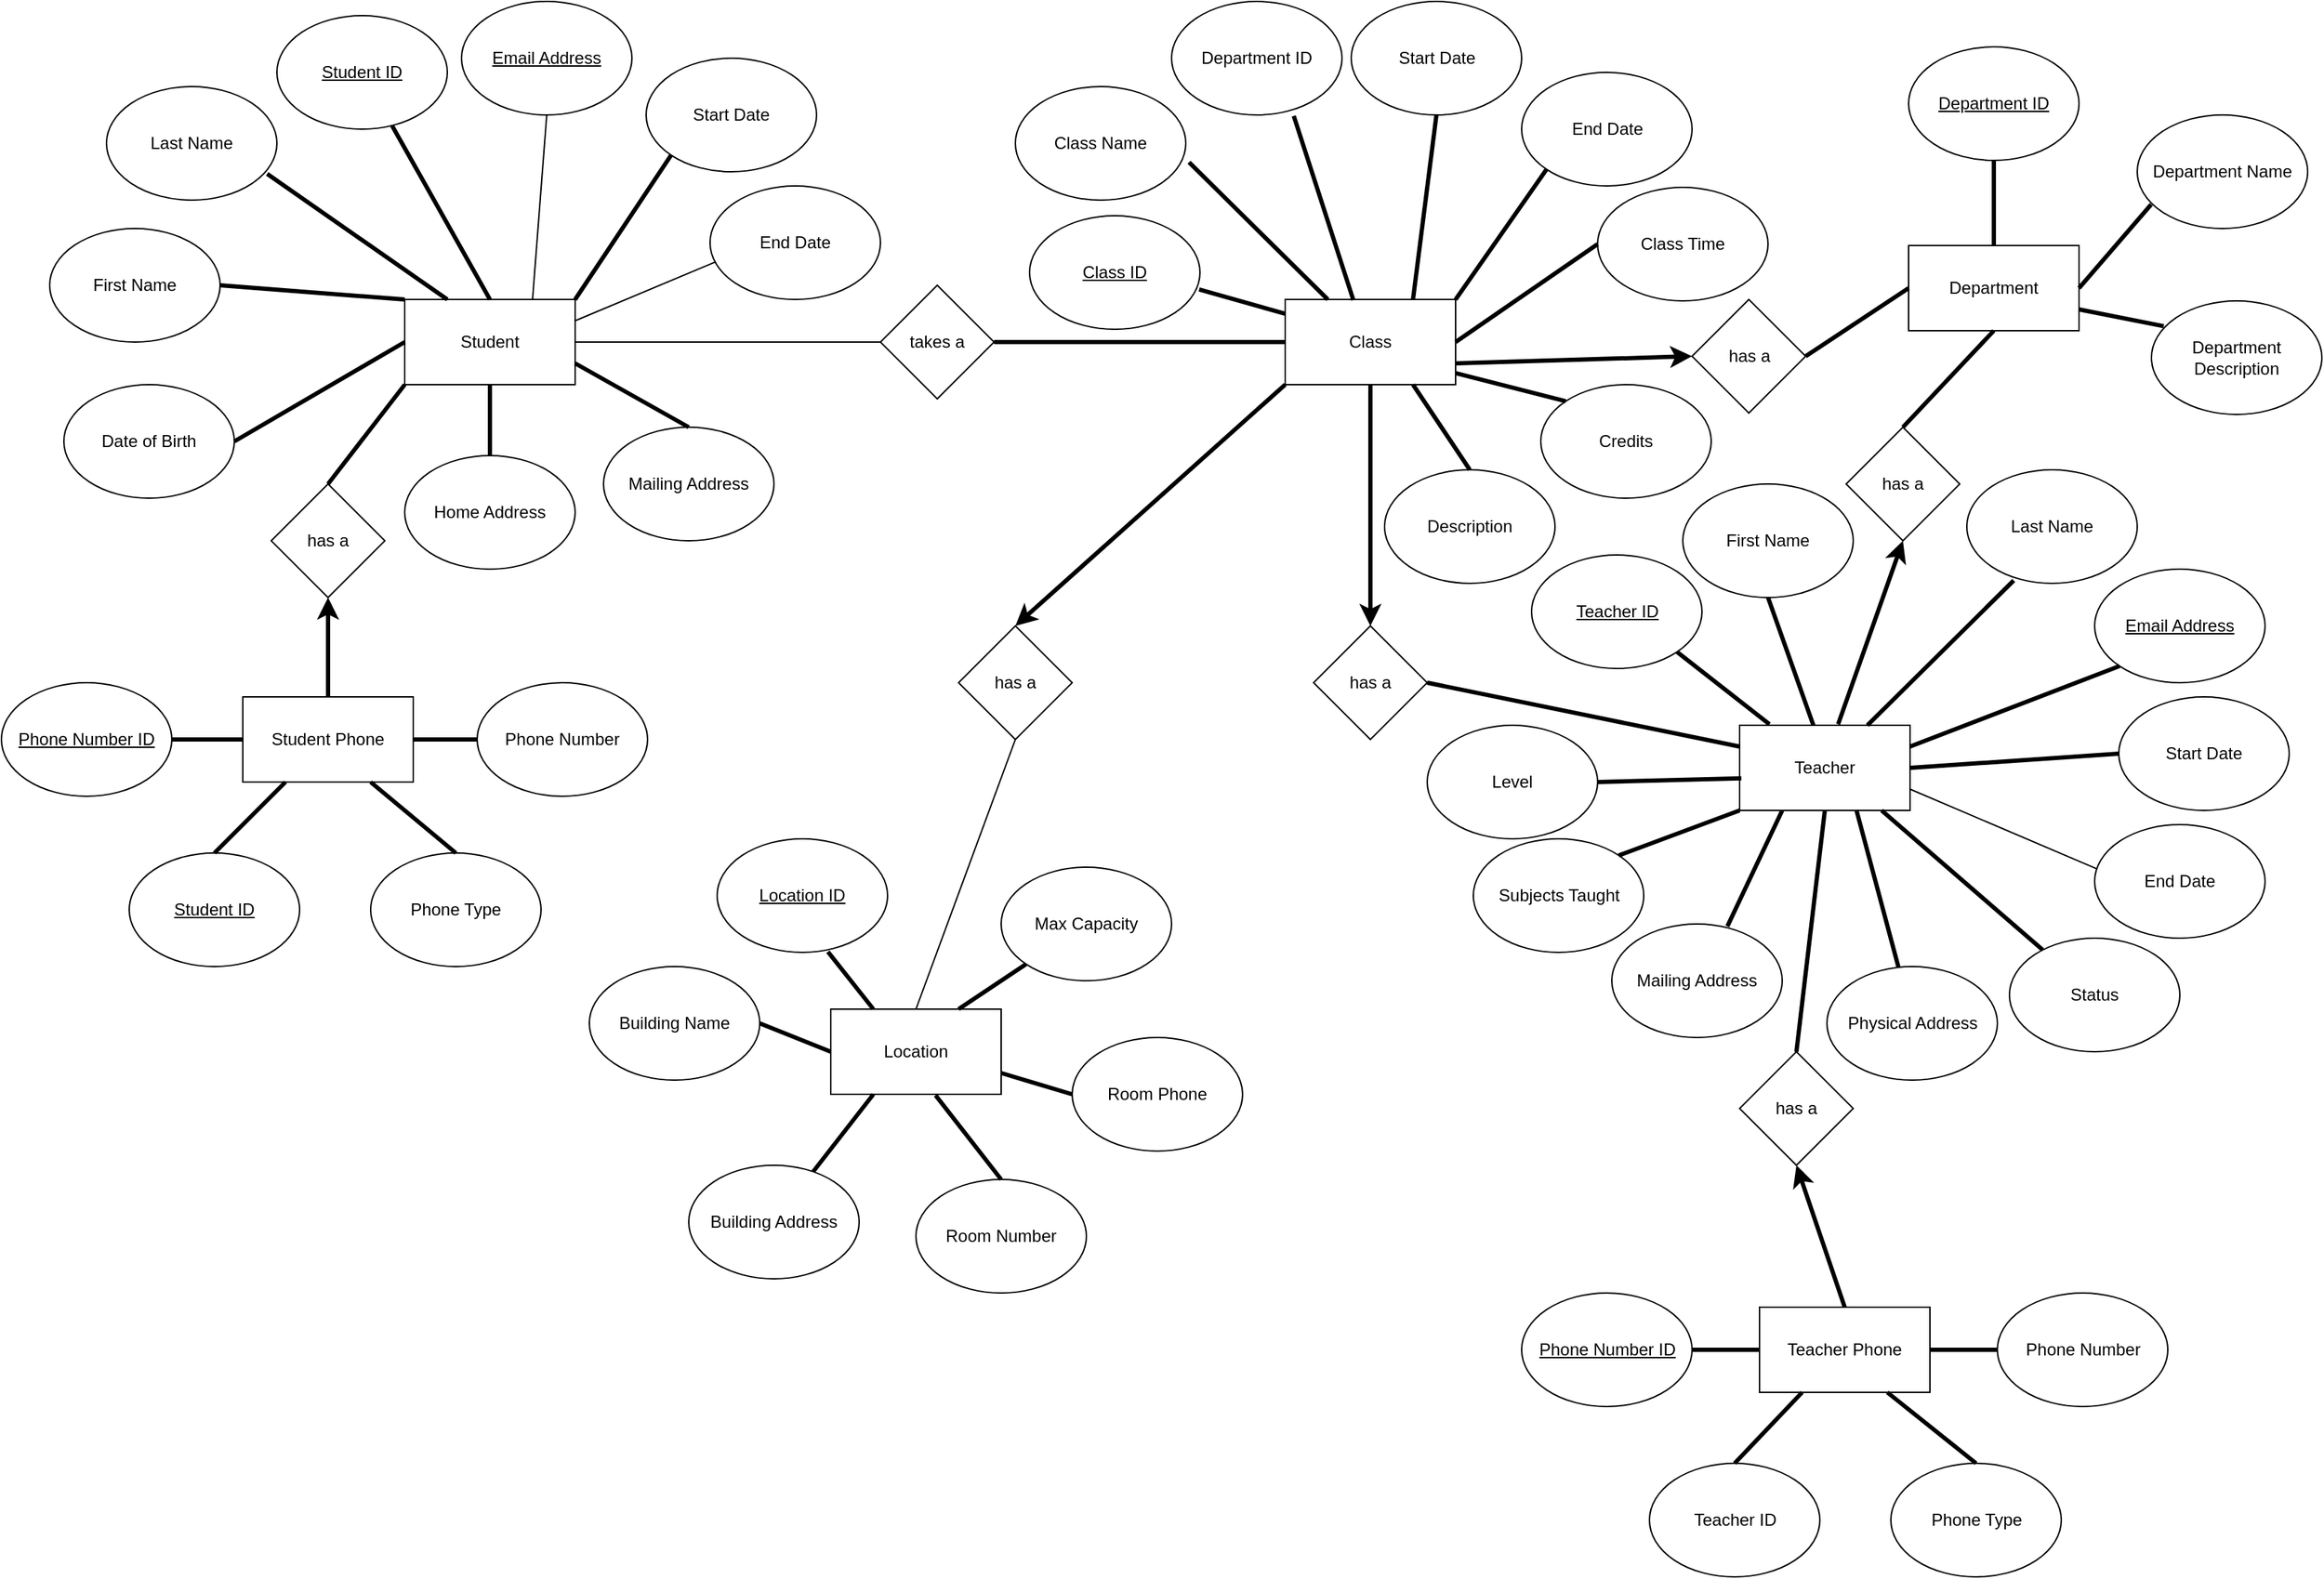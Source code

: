 <mxfile>
    <diagram id="l6S5YZbqZ1aLfqrrMIcv" name="Page-1">
        <mxGraphModel dx="1974" dy="391" grid="1" gridSize="10" guides="1" tooltips="1" connect="1" arrows="1" fold="1" page="1" pageScale="1" pageWidth="850" pageHeight="1100" math="0" shadow="0">
            <root>
                <mxCell id="0"/>
                <mxCell id="1" parent="0"/>
                <mxCell id="2" value="Student" style="rounded=0;whiteSpace=wrap;html=1;" parent="1" vertex="1">
                    <mxGeometry x="210" y="220" width="120" height="60" as="geometry"/>
                </mxCell>
                <mxCell id="3" value="&lt;u&gt;Student ID&lt;/u&gt;" style="ellipse;whiteSpace=wrap;html=1;" parent="1" vertex="1">
                    <mxGeometry x="120" y="20" width="120" height="80" as="geometry"/>
                </mxCell>
                <mxCell id="6" value="First Name" style="ellipse;whiteSpace=wrap;html=1;" parent="1" vertex="1">
                    <mxGeometry x="-40" y="170" width="120" height="80" as="geometry"/>
                </mxCell>
                <mxCell id="7" value="Last Name" style="ellipse;whiteSpace=wrap;html=1;" parent="1" vertex="1">
                    <mxGeometry y="70" width="120" height="80" as="geometry"/>
                </mxCell>
                <mxCell id="10" value="Date of Birth" style="ellipse;whiteSpace=wrap;html=1;" parent="1" vertex="1">
                    <mxGeometry x="-30" y="280" width="120" height="80" as="geometry"/>
                </mxCell>
                <mxCell id="14" value="" style="edgeStyle=none;html=1;endArrow=none;endFill=0;strokeWidth=3;exitX=0.5;exitY=0;exitDx=0;exitDy=0;" parent="1" source="2" target="3" edge="1">
                    <mxGeometry relative="1" as="geometry">
                        <mxPoint x="303.623" y="191.33" as="sourcePoint"/>
                        <mxPoint x="259.999" y="150.002" as="targetPoint"/>
                    </mxGeometry>
                </mxCell>
                <mxCell id="15" value="" style="edgeStyle=none;html=1;endArrow=none;endFill=0;strokeWidth=3;entryX=0.943;entryY=0.769;entryDx=0;entryDy=0;exitX=0.25;exitY=0;exitDx=0;exitDy=0;entryPerimeter=0;" parent="1" source="2" target="7" edge="1">
                    <mxGeometry relative="1" as="geometry">
                        <mxPoint x="280" y="230" as="sourcePoint"/>
                        <mxPoint x="280" y="140" as="targetPoint"/>
                    </mxGeometry>
                </mxCell>
                <mxCell id="16" value="" style="edgeStyle=none;html=1;endArrow=none;endFill=0;strokeWidth=3;entryX=1;entryY=0.5;entryDx=0;entryDy=0;exitX=0;exitY=0;exitDx=0;exitDy=0;" parent="1" source="2" target="6" edge="1">
                    <mxGeometry relative="1" as="geometry">
                        <mxPoint x="250" y="230" as="sourcePoint"/>
                        <mxPoint x="182.426" y="118.284" as="targetPoint"/>
                    </mxGeometry>
                </mxCell>
                <mxCell id="17" value="" style="edgeStyle=none;html=1;endArrow=none;endFill=0;strokeWidth=3;entryX=1;entryY=0.5;entryDx=0;entryDy=0;exitX=0;exitY=0.5;exitDx=0;exitDy=0;" parent="1" source="2" target="10" edge="1">
                    <mxGeometry relative="1" as="geometry">
                        <mxPoint x="245" y="300" as="sourcePoint"/>
                        <mxPoint x="155" y="270" as="targetPoint"/>
                    </mxGeometry>
                </mxCell>
                <mxCell id="19" value="has a" style="rhombus;whiteSpace=wrap;html=1;" parent="1" vertex="1">
                    <mxGeometry x="116" y="350" width="80" height="80" as="geometry"/>
                </mxCell>
                <mxCell id="21" value="Student Phone" style="rounded=0;whiteSpace=wrap;html=1;" parent="1" vertex="1">
                    <mxGeometry x="96" y="500" width="120" height="60" as="geometry"/>
                </mxCell>
                <mxCell id="22" value="&lt;u&gt;Phone Number ID&lt;/u&gt;" style="ellipse;whiteSpace=wrap;html=1;" parent="1" vertex="1">
                    <mxGeometry x="-74" y="490" width="120" height="80" as="geometry"/>
                </mxCell>
                <mxCell id="23" value="&lt;u&gt;Student ID&lt;/u&gt;" style="ellipse;whiteSpace=wrap;html=1;" parent="1" vertex="1">
                    <mxGeometry x="16" y="610" width="120" height="80" as="geometry"/>
                </mxCell>
                <mxCell id="24" value="Phone Type" style="ellipse;whiteSpace=wrap;html=1;" parent="1" vertex="1">
                    <mxGeometry x="186" y="610" width="120" height="80" as="geometry"/>
                </mxCell>
                <mxCell id="25" value="Phone Number" style="ellipse;whiteSpace=wrap;html=1;" parent="1" vertex="1">
                    <mxGeometry x="261" y="490" width="120" height="80" as="geometry"/>
                </mxCell>
                <mxCell id="26" value="" style="edgeStyle=none;html=1;endArrow=none;endFill=0;strokeWidth=3;entryX=1;entryY=0.5;entryDx=0;entryDy=0;exitX=0;exitY=0.5;exitDx=0;exitDy=0;" parent="1" source="21" target="22" edge="1">
                    <mxGeometry relative="1" as="geometry">
                        <mxPoint x="220" y="260" as="sourcePoint"/>
                        <mxPoint x="150.0" y="320" as="targetPoint"/>
                    </mxGeometry>
                </mxCell>
                <mxCell id="27" value="" style="edgeStyle=none;html=1;endArrow=none;endFill=0;strokeWidth=3;exitX=0;exitY=0.5;exitDx=0;exitDy=0;" parent="1" source="25" edge="1">
                    <mxGeometry relative="1" as="geometry">
                        <mxPoint x="150" y="540" as="sourcePoint"/>
                        <mxPoint x="260" y="530" as="targetPoint"/>
                    </mxGeometry>
                </mxCell>
                <mxCell id="28" value="" style="edgeStyle=none;html=1;endArrow=none;endFill=0;strokeWidth=3;entryX=0.5;entryY=0;entryDx=0;entryDy=0;exitX=0.25;exitY=1;exitDx=0;exitDy=0;" parent="1" source="21" target="23" edge="1">
                    <mxGeometry relative="1" as="geometry">
                        <mxPoint x="106" y="540" as="sourcePoint"/>
                        <mxPoint x="56" y="540" as="targetPoint"/>
                    </mxGeometry>
                </mxCell>
                <mxCell id="29" value="" style="edgeStyle=none;html=1;endArrow=none;endFill=0;strokeWidth=3;entryX=0.5;entryY=0;entryDx=0;entryDy=0;exitX=0.75;exitY=1;exitDx=0;exitDy=0;" parent="1" source="21" target="24" edge="1">
                    <mxGeometry relative="1" as="geometry">
                        <mxPoint x="251" y="570" as="sourcePoint"/>
                        <mxPoint x="201" y="620" as="targetPoint"/>
                    </mxGeometry>
                </mxCell>
                <mxCell id="30" value="Home Address" style="ellipse;whiteSpace=wrap;html=1;" parent="1" vertex="1">
                    <mxGeometry x="210" y="330" width="120" height="80" as="geometry"/>
                </mxCell>
                <mxCell id="31" value="Mailing Address" style="ellipse;whiteSpace=wrap;html=1;" parent="1" vertex="1">
                    <mxGeometry x="350" y="310" width="120" height="80" as="geometry"/>
                </mxCell>
                <mxCell id="32" value="&lt;u&gt;Email Address&lt;/u&gt;" style="ellipse;whiteSpace=wrap;html=1;" parent="1" vertex="1">
                    <mxGeometry x="250" y="10" width="120" height="80" as="geometry"/>
                </mxCell>
                <mxCell id="33" value="" style="edgeStyle=none;html=1;endArrow=none;endFill=0;strokeWidth=3;entryX=0.5;entryY=0;entryDx=0;entryDy=0;exitX=0.5;exitY=1;exitDx=0;exitDy=0;" parent="1" source="2" target="30" edge="1">
                    <mxGeometry relative="1" as="geometry">
                        <mxPoint x="220" y="290" as="sourcePoint"/>
                        <mxPoint x="210" y="350" as="targetPoint"/>
                    </mxGeometry>
                </mxCell>
                <mxCell id="36" value="" style="endArrow=none;html=1;entryX=0.5;entryY=1;entryDx=0;entryDy=0;exitX=0.75;exitY=0;exitDx=0;exitDy=0;" parent="1" source="2" target="32" edge="1">
                    <mxGeometry width="50" height="50" relative="1" as="geometry">
                        <mxPoint x="320" y="380" as="sourcePoint"/>
                        <mxPoint x="370" y="330" as="targetPoint"/>
                    </mxGeometry>
                </mxCell>
                <mxCell id="37" value="Start Date" style="ellipse;whiteSpace=wrap;html=1;" parent="1" vertex="1">
                    <mxGeometry x="380" y="50" width="120" height="80" as="geometry"/>
                </mxCell>
                <mxCell id="38" value="End Date" style="ellipse;whiteSpace=wrap;html=1;" parent="1" vertex="1">
                    <mxGeometry x="425" y="140" width="120" height="80" as="geometry"/>
                </mxCell>
                <mxCell id="39" value="" style="edgeStyle=none;html=1;endArrow=none;endFill=0;strokeWidth=3;entryX=0;entryY=1;entryDx=0;entryDy=0;exitX=1;exitY=0;exitDx=0;exitDy=0;" parent="1" source="2" target="37" edge="1">
                    <mxGeometry relative="1" as="geometry">
                        <mxPoint x="280" y="230" as="sourcePoint"/>
                        <mxPoint x="190" y="110" as="targetPoint"/>
                    </mxGeometry>
                </mxCell>
                <mxCell id="40" value="" style="endArrow=none;html=1;exitX=1;exitY=0.25;exitDx=0;exitDy=0;entryX=0.034;entryY=0.668;entryDx=0;entryDy=0;entryPerimeter=0;" parent="1" source="2" target="38" edge="1">
                    <mxGeometry width="50" height="50" relative="1" as="geometry">
                        <mxPoint x="340" y="275" as="sourcePoint"/>
                        <mxPoint x="420" y="190" as="targetPoint"/>
                    </mxGeometry>
                </mxCell>
                <mxCell id="41" value="" style="edgeStyle=none;html=1;endArrow=none;endFill=0;strokeWidth=3;entryX=0;entryY=0.5;entryDx=0;entryDy=0;exitX=1;exitY=0.5;exitDx=0;exitDy=0;" parent="1" source="21" target="25" edge="1">
                    <mxGeometry relative="1" as="geometry">
                        <mxPoint x="196" y="570" as="sourcePoint"/>
                        <mxPoint x="256" y="620" as="targetPoint"/>
                    </mxGeometry>
                </mxCell>
                <mxCell id="42" value="Class" style="rounded=0;whiteSpace=wrap;html=1;" parent="1" vertex="1">
                    <mxGeometry x="830" y="220" width="120" height="60" as="geometry"/>
                </mxCell>
                <mxCell id="43" value="takes a" style="rhombus;whiteSpace=wrap;html=1;" parent="1" vertex="1">
                    <mxGeometry x="545" y="210" width="80" height="80" as="geometry"/>
                </mxCell>
                <mxCell id="45" value="" style="endArrow=none;html=1;entryX=0;entryY=0.5;entryDx=0;entryDy=0;exitX=1;exitY=0.5;exitDx=0;exitDy=0;" parent="1" source="2" target="43" edge="1">
                    <mxGeometry width="50" height="50" relative="1" as="geometry">
                        <mxPoint x="635" y="260" as="sourcePoint"/>
                        <mxPoint x="770" y="260" as="targetPoint"/>
                    </mxGeometry>
                </mxCell>
                <mxCell id="46" value="&lt;u&gt;Class ID&lt;/u&gt;" style="ellipse;whiteSpace=wrap;html=1;" parent="1" vertex="1">
                    <mxGeometry x="650" y="161" width="120" height="80" as="geometry"/>
                </mxCell>
                <mxCell id="47" value="Class Name" style="ellipse;whiteSpace=wrap;html=1;" parent="1" vertex="1">
                    <mxGeometry x="640" y="70" width="120" height="80" as="geometry"/>
                </mxCell>
                <mxCell id="48" value="Department ID" style="ellipse;whiteSpace=wrap;html=1;" parent="1" vertex="1">
                    <mxGeometry x="750" y="10" width="120" height="80" as="geometry"/>
                </mxCell>
                <mxCell id="49" value="Start Date" style="ellipse;whiteSpace=wrap;html=1;" parent="1" vertex="1">
                    <mxGeometry x="876.5" y="10" width="120" height="80" as="geometry"/>
                </mxCell>
                <mxCell id="50" value="End Date" style="ellipse;whiteSpace=wrap;html=1;" parent="1" vertex="1">
                    <mxGeometry x="996.5" y="60" width="120" height="80" as="geometry"/>
                </mxCell>
                <mxCell id="51" value="Class Time" style="ellipse;whiteSpace=wrap;html=1;" parent="1" vertex="1">
                    <mxGeometry x="1050" y="141" width="120" height="80" as="geometry"/>
                </mxCell>
                <mxCell id="52" value="Credits" style="ellipse;whiteSpace=wrap;html=1;" parent="1" vertex="1">
                    <mxGeometry x="1010" y="280" width="120" height="80" as="geometry"/>
                </mxCell>
                <mxCell id="53" value="Description" style="ellipse;whiteSpace=wrap;html=1;" parent="1" vertex="1">
                    <mxGeometry x="900" y="340" width="120" height="80" as="geometry"/>
                </mxCell>
                <mxCell id="55" value="has a" style="rhombus;whiteSpace=wrap;html=1;" parent="1" vertex="1">
                    <mxGeometry x="850" y="450" width="80" height="80" as="geometry"/>
                </mxCell>
                <mxCell id="56" value="Teacher" style="rounded=0;whiteSpace=wrap;html=1;" parent="1" vertex="1">
                    <mxGeometry x="1150" y="520" width="120" height="60" as="geometry"/>
                </mxCell>
                <mxCell id="61" value="has a" style="rhombus;whiteSpace=wrap;html=1;" parent="1" vertex="1">
                    <mxGeometry x="600" y="450" width="80" height="80" as="geometry"/>
                </mxCell>
                <mxCell id="63" value="Location" style="rounded=0;whiteSpace=wrap;html=1;" parent="1" vertex="1">
                    <mxGeometry x="510" y="720" width="120" height="60" as="geometry"/>
                </mxCell>
                <mxCell id="65" value="&lt;u&gt;Location ID&lt;/u&gt;" style="ellipse;whiteSpace=wrap;html=1;" parent="1" vertex="1">
                    <mxGeometry x="430" y="600" width="120" height="80" as="geometry"/>
                </mxCell>
                <mxCell id="66" value="Building Name" style="ellipse;whiteSpace=wrap;html=1;" parent="1" vertex="1">
                    <mxGeometry x="340" y="690" width="120" height="80" as="geometry"/>
                </mxCell>
                <mxCell id="67" value="Building Address" style="ellipse;whiteSpace=wrap;html=1;" parent="1" vertex="1">
                    <mxGeometry x="410" y="830" width="120" height="80" as="geometry"/>
                </mxCell>
                <mxCell id="69" value="Room Number" style="ellipse;whiteSpace=wrap;html=1;" parent="1" vertex="1">
                    <mxGeometry x="570" y="840" width="120" height="80" as="geometry"/>
                </mxCell>
                <mxCell id="70" value="Room Phone" style="ellipse;whiteSpace=wrap;html=1;" parent="1" vertex="1">
                    <mxGeometry x="680" y="740" width="120" height="80" as="geometry"/>
                </mxCell>
                <mxCell id="71" value="Max Capacity" style="ellipse;whiteSpace=wrap;html=1;" parent="1" vertex="1">
                    <mxGeometry x="630" y="620" width="120" height="80" as="geometry"/>
                </mxCell>
                <mxCell id="72" value="" style="edgeStyle=none;html=1;endArrow=none;endFill=0;strokeWidth=3;entryX=0.65;entryY=0.995;entryDx=0;entryDy=0;exitX=0.25;exitY=0;exitDx=0;exitDy=0;entryPerimeter=0;" parent="1" source="63" target="65" edge="1">
                    <mxGeometry relative="1" as="geometry">
                        <mxPoint x="492.43" y="721.72" as="sourcePoint"/>
                        <mxPoint x="560.004" y="620.004" as="targetPoint"/>
                    </mxGeometry>
                </mxCell>
                <mxCell id="73" value="" style="edgeStyle=none;html=1;endArrow=none;endFill=0;strokeWidth=3;entryX=1;entryY=0.5;entryDx=0;entryDy=0;exitX=0;exitY=0.5;exitDx=0;exitDy=0;" parent="1" source="63" target="66" edge="1">
                    <mxGeometry relative="1" as="geometry">
                        <mxPoint x="550" y="730" as="sourcePoint"/>
                        <mxPoint x="518.0" y="689.6" as="targetPoint"/>
                    </mxGeometry>
                </mxCell>
                <mxCell id="74" value="" style="edgeStyle=none;html=1;endArrow=none;endFill=0;strokeWidth=3;exitX=0.25;exitY=1;exitDx=0;exitDy=0;" parent="1" source="63" target="67" edge="1">
                    <mxGeometry relative="1" as="geometry">
                        <mxPoint x="520" y="760" as="sourcePoint"/>
                        <mxPoint x="470.0" y="740" as="targetPoint"/>
                    </mxGeometry>
                </mxCell>
                <mxCell id="75" value="" style="edgeStyle=none;html=1;endArrow=none;endFill=0;strokeWidth=3;entryX=0.5;entryY=0;entryDx=0;entryDy=0;exitX=0.615;exitY=1.012;exitDx=0;exitDy=0;exitPerimeter=0;" parent="1" source="63" target="69" edge="1">
                    <mxGeometry relative="1" as="geometry">
                        <mxPoint x="550" y="790" as="sourcePoint"/>
                        <mxPoint x="502.426" y="841.716" as="targetPoint"/>
                    </mxGeometry>
                </mxCell>
                <mxCell id="76" value="" style="edgeStyle=none;html=1;endArrow=none;endFill=0;strokeWidth=3;entryX=0;entryY=0.5;entryDx=0;entryDy=0;exitX=1;exitY=0.75;exitDx=0;exitDy=0;" parent="1" source="63" target="70" edge="1">
                    <mxGeometry relative="1" as="geometry">
                        <mxPoint x="610" y="790" as="sourcePoint"/>
                        <mxPoint x="620" y="870" as="targetPoint"/>
                    </mxGeometry>
                </mxCell>
                <mxCell id="77" value="" style="edgeStyle=none;html=1;endArrow=none;endFill=0;strokeWidth=3;entryX=0.75;entryY=0;entryDx=0;entryDy=0;exitX=0;exitY=1;exitDx=0;exitDy=0;" parent="1" source="71" target="63" edge="1">
                    <mxGeometry relative="1" as="geometry">
                        <mxPoint x="640" y="775" as="sourcePoint"/>
                        <mxPoint x="680.0" y="800" as="targetPoint"/>
                    </mxGeometry>
                </mxCell>
                <mxCell id="78" value="" style="edgeStyle=none;html=1;endArrow=none;endFill=0;strokeWidth=3;entryX=0;entryY=0.167;entryDx=0;entryDy=0;exitX=0.995;exitY=0.649;exitDx=0;exitDy=0;entryPerimeter=0;exitPerimeter=0;" parent="1" source="46" target="42" edge="1">
                    <mxGeometry relative="1" as="geometry">
                        <mxPoint x="1047.574" y="410.004" as="sourcePoint"/>
                        <mxPoint x="1000" y="441.72" as="targetPoint"/>
                    </mxGeometry>
                </mxCell>
                <mxCell id="79" value="" style="edgeStyle=none;html=1;endArrow=none;endFill=0;strokeWidth=3;entryX=0.25;entryY=0;entryDx=0;entryDy=0;exitX=1.019;exitY=0.666;exitDx=0;exitDy=0;exitPerimeter=0;" parent="1" source="47" target="42" edge="1">
                    <mxGeometry relative="1" as="geometry">
                        <mxPoint x="810" y="210" as="sourcePoint"/>
                        <mxPoint x="840" y="240.02" as="targetPoint"/>
                    </mxGeometry>
                </mxCell>
                <mxCell id="80" value="" style="edgeStyle=none;html=1;endArrow=none;endFill=0;strokeWidth=3;entryX=0.4;entryY=0.007;entryDx=0;entryDy=0;exitX=0.717;exitY=1.009;exitDx=0;exitDy=0;exitPerimeter=0;entryPerimeter=0;" parent="1" source="48" target="42" edge="1">
                    <mxGeometry relative="1" as="geometry">
                        <mxPoint x="790" y="110" as="sourcePoint"/>
                        <mxPoint x="870" y="230" as="targetPoint"/>
                    </mxGeometry>
                </mxCell>
                <mxCell id="81" value="" style="edgeStyle=none;html=1;endArrow=none;endFill=0;strokeWidth=3;exitX=0.5;exitY=1;exitDx=0;exitDy=0;entryX=0.75;entryY=0;entryDx=0;entryDy=0;" parent="1" source="49" target="42" edge="1">
                    <mxGeometry relative="1" as="geometry">
                        <mxPoint x="857.8" y="101.04" as="sourcePoint"/>
                        <mxPoint x="910" y="210" as="targetPoint"/>
                    </mxGeometry>
                </mxCell>
                <mxCell id="82" value="" style="edgeStyle=none;html=1;endArrow=none;endFill=0;strokeWidth=3;exitX=0;exitY=1;exitDx=0;exitDy=0;" parent="1" source="50" edge="1">
                    <mxGeometry relative="1" as="geometry">
                        <mxPoint x="937.574" y="98.284" as="sourcePoint"/>
                        <mxPoint x="950" y="220" as="targetPoint"/>
                    </mxGeometry>
                </mxCell>
                <mxCell id="83" value="" style="edgeStyle=none;html=1;endArrow=none;endFill=0;strokeWidth=3;exitX=0;exitY=0.5;exitDx=0;exitDy=0;entryX=1;entryY=0.5;entryDx=0;entryDy=0;" parent="1" source="51" target="42" edge="1">
                    <mxGeometry relative="1" as="geometry">
                        <mxPoint x="1037.574" y="178.284" as="sourcePoint"/>
                        <mxPoint x="960" y="230" as="targetPoint"/>
                    </mxGeometry>
                </mxCell>
                <mxCell id="84" value="" style="edgeStyle=none;html=1;endArrow=none;endFill=0;strokeWidth=3;exitX=0;exitY=0;exitDx=0;exitDy=0;entryX=1.002;entryY=0.866;entryDx=0;entryDy=0;entryPerimeter=0;" parent="1" source="52" target="42" edge="1">
                    <mxGeometry relative="1" as="geometry">
                        <mxPoint x="1070" y="240" as="sourcePoint"/>
                        <mxPoint x="960" y="260" as="targetPoint"/>
                    </mxGeometry>
                </mxCell>
                <mxCell id="85" value="" style="edgeStyle=none;html=1;endArrow=none;endFill=0;strokeWidth=3;exitX=0.5;exitY=0;exitDx=0;exitDy=0;entryX=0.75;entryY=1;entryDx=0;entryDy=0;" parent="1" source="53" target="42" edge="1">
                    <mxGeometry relative="1" as="geometry">
                        <mxPoint x="1037.574" y="301.716" as="sourcePoint"/>
                        <mxPoint x="960.24" y="281.96" as="targetPoint"/>
                    </mxGeometry>
                </mxCell>
                <mxCell id="86" value="&lt;u&gt;Teacher ID&lt;/u&gt;" style="ellipse;whiteSpace=wrap;html=1;" parent="1" vertex="1">
                    <mxGeometry x="1003.5" y="400" width="120" height="80" as="geometry"/>
                </mxCell>
                <mxCell id="87" value="First Name" style="ellipse;whiteSpace=wrap;html=1;" parent="1" vertex="1">
                    <mxGeometry x="1110" y="350" width="120" height="80" as="geometry"/>
                </mxCell>
                <mxCell id="88" value="Last Name" style="ellipse;whiteSpace=wrap;html=1;" parent="1" vertex="1">
                    <mxGeometry x="1310" y="340" width="120" height="80" as="geometry"/>
                </mxCell>
                <mxCell id="90" value="&lt;u&gt;Email Address&lt;/u&gt;" style="ellipse;whiteSpace=wrap;html=1;" parent="1" vertex="1">
                    <mxGeometry x="1400" y="410" width="120" height="80" as="geometry"/>
                </mxCell>
                <mxCell id="91" value="Subjects Taught" style="ellipse;whiteSpace=wrap;html=1;" parent="1" vertex="1">
                    <mxGeometry x="962.5" y="600" width="120" height="80" as="geometry"/>
                </mxCell>
                <mxCell id="92" value="Level" style="ellipse;whiteSpace=wrap;html=1;" parent="1" vertex="1">
                    <mxGeometry x="930" y="520" width="120" height="80" as="geometry"/>
                </mxCell>
                <mxCell id="93" value="Physical Address" style="ellipse;whiteSpace=wrap;html=1;" parent="1" vertex="1">
                    <mxGeometry x="1211.5" y="690" width="120" height="80" as="geometry"/>
                </mxCell>
                <mxCell id="94" value="Mailing Address" style="ellipse;whiteSpace=wrap;html=1;" parent="1" vertex="1">
                    <mxGeometry x="1060" y="660" width="120" height="80" as="geometry"/>
                </mxCell>
                <mxCell id="95" value="has a" style="rhombus;whiteSpace=wrap;html=1;" parent="1" vertex="1">
                    <mxGeometry x="1150" y="750" width="80" height="80" as="geometry"/>
                </mxCell>
                <mxCell id="96" value="Teacher Phone" style="rounded=0;whiteSpace=wrap;html=1;" parent="1" vertex="1">
                    <mxGeometry x="1164" y="930" width="120" height="60" as="geometry"/>
                </mxCell>
                <mxCell id="97" value="&lt;u&gt;Phone Number ID&lt;/u&gt;" style="ellipse;whiteSpace=wrap;html=1;" parent="1" vertex="1">
                    <mxGeometry x="996.5" y="920" width="120" height="80" as="geometry"/>
                </mxCell>
                <mxCell id="98" value="Teacher ID" style="ellipse;whiteSpace=wrap;html=1;" parent="1" vertex="1">
                    <mxGeometry x="1086.5" y="1040" width="120" height="80" as="geometry"/>
                </mxCell>
                <mxCell id="99" value="Phone Type" style="ellipse;whiteSpace=wrap;html=1;" parent="1" vertex="1">
                    <mxGeometry x="1256.5" y="1040" width="120" height="80" as="geometry"/>
                </mxCell>
                <mxCell id="100" value="Phone Number" style="ellipse;whiteSpace=wrap;html=1;" parent="1" vertex="1">
                    <mxGeometry x="1331.5" y="920" width="120" height="80" as="geometry"/>
                </mxCell>
                <mxCell id="101" value="" style="edgeStyle=none;html=1;endArrow=none;endFill=0;strokeWidth=3;entryX=1;entryY=0.5;entryDx=0;entryDy=0;exitX=0;exitY=0.5;exitDx=0;exitDy=0;" parent="1" source="96" target="97" edge="1">
                    <mxGeometry relative="1" as="geometry">
                        <mxPoint x="1290.5" y="690" as="sourcePoint"/>
                        <mxPoint x="1220.5" y="750" as="targetPoint"/>
                    </mxGeometry>
                </mxCell>
                <mxCell id="102" value="" style="edgeStyle=none;html=1;endArrow=none;endFill=0;strokeWidth=3;exitX=0;exitY=0.5;exitDx=0;exitDy=0;" parent="1" source="100" edge="1">
                    <mxGeometry relative="1" as="geometry">
                        <mxPoint x="1220.5" y="970" as="sourcePoint"/>
                        <mxPoint x="1330.5" y="960" as="targetPoint"/>
                    </mxGeometry>
                </mxCell>
                <mxCell id="103" value="" style="edgeStyle=none;html=1;endArrow=none;endFill=0;strokeWidth=3;entryX=0.5;entryY=0;entryDx=0;entryDy=0;exitX=0.25;exitY=1;exitDx=0;exitDy=0;" parent="1" source="96" target="98" edge="1">
                    <mxGeometry relative="1" as="geometry">
                        <mxPoint x="1176.5" y="970" as="sourcePoint"/>
                        <mxPoint x="1126.5" y="970" as="targetPoint"/>
                    </mxGeometry>
                </mxCell>
                <mxCell id="104" value="" style="edgeStyle=none;html=1;endArrow=none;endFill=0;strokeWidth=3;entryX=0.5;entryY=0;entryDx=0;entryDy=0;exitX=0.75;exitY=1;exitDx=0;exitDy=0;" parent="1" source="96" target="99" edge="1">
                    <mxGeometry relative="1" as="geometry">
                        <mxPoint x="1321.5" y="1000" as="sourcePoint"/>
                        <mxPoint x="1271.5" y="1050" as="targetPoint"/>
                    </mxGeometry>
                </mxCell>
                <mxCell id="105" value="" style="edgeStyle=none;html=1;endArrow=none;endFill=0;strokeWidth=3;entryX=0;entryY=0.5;entryDx=0;entryDy=0;exitX=1;exitY=0.5;exitDx=0;exitDy=0;" parent="1" source="96" target="100" edge="1">
                    <mxGeometry relative="1" as="geometry">
                        <mxPoint x="1266.5" y="1000" as="sourcePoint"/>
                        <mxPoint x="1326.5" y="1050" as="targetPoint"/>
                    </mxGeometry>
                </mxCell>
                <mxCell id="109" value="" style="edgeStyle=none;html=1;endArrow=none;endFill=0;strokeWidth=3;exitX=0.175;exitY=-0.012;exitDx=0;exitDy=0;entryX=1;entryY=1;entryDx=0;entryDy=0;exitPerimeter=0;" parent="1" source="56" target="86" edge="1">
                    <mxGeometry relative="1" as="geometry">
                        <mxPoint x="1248.664" y="489.876" as="sourcePoint"/>
                        <mxPoint x="1171.33" y="470.12" as="targetPoint"/>
                    </mxGeometry>
                </mxCell>
                <mxCell id="110" value="" style="edgeStyle=none;html=1;endArrow=none;endFill=0;strokeWidth=3;entryX=0.5;entryY=1;entryDx=0;entryDy=0;exitX=0.433;exitY=0.001;exitDx=0;exitDy=0;exitPerimeter=0;" parent="1" source="56" target="87" edge="1">
                    <mxGeometry relative="1" as="geometry">
                        <mxPoint x="1190" y="510" as="sourcePoint"/>
                        <mxPoint x="1285" y="470.0" as="targetPoint"/>
                    </mxGeometry>
                </mxCell>
                <mxCell id="111" value="" style="edgeStyle=none;html=1;endArrow=none;endFill=0;strokeWidth=3;exitX=0.75;exitY=0;exitDx=0;exitDy=0;entryX=0.275;entryY=0.975;entryDx=0;entryDy=0;entryPerimeter=0;" parent="1" source="56" target="88" edge="1">
                    <mxGeometry relative="1" as="geometry">
                        <mxPoint x="1250" y="530" as="sourcePoint"/>
                        <mxPoint x="1310" y="470.0" as="targetPoint"/>
                    </mxGeometry>
                </mxCell>
                <mxCell id="112" value="" style="edgeStyle=none;html=1;endArrow=none;endFill=0;strokeWidth=3;exitX=1;exitY=0.25;exitDx=0;exitDy=0;entryX=0;entryY=1;entryDx=0;entryDy=0;" parent="1" source="56" target="90" edge="1">
                    <mxGeometry relative="1" as="geometry">
                        <mxPoint x="1280" y="545" as="sourcePoint"/>
                        <mxPoint x="1370.0" y="490" as="targetPoint"/>
                    </mxGeometry>
                </mxCell>
                <mxCell id="113" value="" style="edgeStyle=none;html=1;endArrow=none;endFill=0;strokeWidth=3;exitX=0.685;exitY=0.993;exitDx=0;exitDy=0;entryX=0.42;entryY=0.008;entryDx=0;entryDy=0;entryPerimeter=0;exitPerimeter=0;" parent="1" source="56" target="93" edge="1">
                    <mxGeometry relative="1" as="geometry">
                        <mxPoint x="1280" y="575" as="sourcePoint"/>
                        <mxPoint x="1400" y="580" as="targetPoint"/>
                    </mxGeometry>
                </mxCell>
                <mxCell id="114" value="" style="edgeStyle=none;html=1;endArrow=none;endFill=0;strokeWidth=3;entryX=0.678;entryY=0.021;entryDx=0;entryDy=0;entryPerimeter=0;exitX=0.25;exitY=1;exitDx=0;exitDy=0;" parent="1" source="56" target="94" edge="1">
                    <mxGeometry relative="1" as="geometry">
                        <mxPoint x="1280" y="590" as="sourcePoint"/>
                        <mxPoint x="1357.574" y="631.716" as="targetPoint"/>
                    </mxGeometry>
                </mxCell>
                <mxCell id="115" value="" style="edgeStyle=none;html=1;endArrow=none;endFill=0;strokeWidth=3;exitX=0;exitY=1;exitDx=0;exitDy=0;entryX=1;entryY=0;entryDx=0;entryDy=0;" parent="1" source="56" target="91" edge="1">
                    <mxGeometry relative="1" as="geometry">
                        <mxPoint x="1250" y="590" as="sourcePoint"/>
                        <mxPoint x="1280" y="670" as="targetPoint"/>
                    </mxGeometry>
                </mxCell>
                <mxCell id="116" value="" style="edgeStyle=none;html=1;endArrow=none;endFill=0;strokeWidth=3;exitX=0.01;exitY=0.623;exitDx=0;exitDy=0;entryX=1;entryY=0.5;entryDx=0;entryDy=0;exitPerimeter=0;" parent="1" source="56" target="92" edge="1">
                    <mxGeometry relative="1" as="geometry">
                        <mxPoint x="1160" y="590" as="sourcePoint"/>
                        <mxPoint x="1132.426" y="651.716" as="targetPoint"/>
                    </mxGeometry>
                </mxCell>
                <mxCell id="117" value="" style="edgeStyle=none;html=1;endArrow=none;endFill=0;strokeWidth=3;entryX=0.5;entryY=0;entryDx=0;entryDy=0;exitX=1;exitY=0.75;exitDx=0;exitDy=0;" parent="1" source="2" target="31" edge="1">
                    <mxGeometry relative="1" as="geometry">
                        <mxPoint x="280" y="290" as="sourcePoint"/>
                        <mxPoint x="280" y="340" as="targetPoint"/>
                    </mxGeometry>
                </mxCell>
                <mxCell id="119" value="" style="edgeStyle=none;html=1;endArrow=classic;endFill=1;strokeWidth=3;exitX=0;exitY=1;exitDx=0;exitDy=0;entryX=0.5;entryY=0;entryDx=0;entryDy=0;" parent="1" source="42" target="61" edge="1">
                    <mxGeometry relative="1" as="geometry">
                        <mxPoint x="790.004" y="369.56" as="sourcePoint"/>
                        <mxPoint x="792.751" y="430.004" as="targetPoint"/>
                    </mxGeometry>
                </mxCell>
                <mxCell id="121" value="" style="edgeStyle=none;html=1;endArrow=classic;endFill=1;strokeWidth=3;exitX=0.5;exitY=0;exitDx=0;exitDy=0;entryX=0.5;entryY=1;entryDx=0;entryDy=0;" parent="1" source="21" target="19" edge="1">
                    <mxGeometry relative="1" as="geometry">
                        <mxPoint x="261" y="400" as="sourcePoint"/>
                        <mxPoint x="181" y="470" as="targetPoint"/>
                    </mxGeometry>
                </mxCell>
                <mxCell id="123" value="" style="edgeStyle=none;html=1;endArrow=classic;endFill=1;strokeWidth=3;exitX=0.5;exitY=0;exitDx=0;exitDy=0;entryX=0.5;entryY=1;entryDx=0;entryDy=0;" parent="1" source="96" target="95" edge="1">
                    <mxGeometry relative="1" as="geometry">
                        <mxPoint x="1159" y="699" as="sourcePoint"/>
                        <mxPoint x="1179" y="869" as="targetPoint"/>
                    </mxGeometry>
                </mxCell>
                <mxCell id="124" value="" style="edgeStyle=none;html=1;endArrow=none;endFill=0;strokeWidth=3;entryX=0.5;entryY=1;entryDx=0;entryDy=0;exitX=0.5;exitY=0;exitDx=0;exitDy=0;" parent="1" source="95" target="56" edge="1">
                    <mxGeometry relative="1" as="geometry">
                        <mxPoint x="1228" y="760" as="sourcePoint"/>
                        <mxPoint x="1297.5" y="970" as="targetPoint"/>
                    </mxGeometry>
                </mxCell>
                <mxCell id="125" value="" style="edgeStyle=none;html=1;endArrow=none;endFill=0;strokeWidth=3;entryX=0.5;entryY=0;entryDx=0;entryDy=0;exitX=0;exitY=1;exitDx=0;exitDy=0;" parent="1" source="2" target="19" edge="1">
                    <mxGeometry relative="1" as="geometry">
                        <mxPoint x="340.0" y="275.0" as="sourcePoint"/>
                        <mxPoint x="420" y="320" as="targetPoint"/>
                    </mxGeometry>
                </mxCell>
                <mxCell id="126" value="" style="edgeStyle=none;html=1;endArrow=none;endFill=0;strokeWidth=3;entryX=0;entryY=0.5;entryDx=0;entryDy=0;exitX=1;exitY=0.5;exitDx=0;exitDy=0;" parent="1" source="43" target="42" edge="1">
                    <mxGeometry relative="1" as="geometry">
                        <mxPoint x="790.0" y="110" as="sourcePoint"/>
                        <mxPoint x="870" y="230" as="targetPoint"/>
                    </mxGeometry>
                </mxCell>
                <mxCell id="127" value="" style="edgeStyle=none;html=1;endArrow=classic;endFill=1;strokeWidth=3;exitX=0.5;exitY=1;exitDx=0;exitDy=0;entryX=0.5;entryY=0;entryDx=0;entryDy=0;" parent="1" source="42" target="55" edge="1">
                    <mxGeometry relative="1" as="geometry">
                        <mxPoint x="889.52" y="310" as="sourcePoint"/>
                        <mxPoint x="890" y="460" as="targetPoint"/>
                    </mxGeometry>
                </mxCell>
                <mxCell id="129" value="Start Date" style="ellipse;whiteSpace=wrap;html=1;" parent="1" vertex="1">
                    <mxGeometry x="1417" y="500" width="120" height="80" as="geometry"/>
                </mxCell>
                <mxCell id="130" value="End Date" style="ellipse;whiteSpace=wrap;html=1;" parent="1" vertex="1">
                    <mxGeometry x="1400" y="590" width="120" height="80" as="geometry"/>
                </mxCell>
                <mxCell id="131" value="Status" style="ellipse;whiteSpace=wrap;html=1;" parent="1" vertex="1">
                    <mxGeometry x="1340" y="670" width="120" height="80" as="geometry"/>
                </mxCell>
                <mxCell id="133" value="" style="edgeStyle=none;html=1;endArrow=none;endFill=0;strokeWidth=3;exitX=1;exitY=0.5;exitDx=0;exitDy=0;entryX=0;entryY=0.5;entryDx=0;entryDy=0;" parent="1" source="56" target="129" edge="1">
                    <mxGeometry relative="1" as="geometry">
                        <mxPoint x="1280" y="545" as="sourcePoint"/>
                        <mxPoint x="1417.574" y="468.284" as="targetPoint"/>
                    </mxGeometry>
                </mxCell>
                <mxCell id="134" value="" style="endArrow=none;html=1;entryX=0.011;entryY=0.388;entryDx=0;entryDy=0;exitX=1;exitY=0.75;exitDx=0;exitDy=0;entryPerimeter=0;" parent="1" source="56" target="130" edge="1">
                    <mxGeometry width="50" height="50" relative="1" as="geometry">
                        <mxPoint x="1250" y="600" as="sourcePoint"/>
                        <mxPoint x="1300" y="550" as="targetPoint"/>
                    </mxGeometry>
                </mxCell>
                <mxCell id="135" value="" style="edgeStyle=none;html=1;endArrow=none;endFill=0;strokeWidth=3;" parent="1" target="131" edge="1">
                    <mxGeometry relative="1" as="geometry">
                        <mxPoint x="1250" y="580" as="sourcePoint"/>
                        <mxPoint x="1267.574" y="701.716" as="targetPoint"/>
                    </mxGeometry>
                </mxCell>
                <mxCell id="136" value="" style="edgeStyle=none;html=1;endArrow=none;endFill=0;strokeWidth=3;exitX=0;exitY=0.25;exitDx=0;exitDy=0;entryX=1;entryY=0.5;entryDx=0;entryDy=0;" parent="1" source="56" target="55" edge="1">
                    <mxGeometry relative="1" as="geometry">
                        <mxPoint x="1190" y="530" as="sourcePoint"/>
                        <mxPoint x="1132.426" y="468.284" as="targetPoint"/>
                    </mxGeometry>
                </mxCell>
                <mxCell id="138" value="" style="endArrow=none;html=1;exitX=0.5;exitY=0;exitDx=0;exitDy=0;entryX=0.5;entryY=1;entryDx=0;entryDy=0;" parent="1" source="63" target="61" edge="1">
                    <mxGeometry width="50" height="50" relative="1" as="geometry">
                        <mxPoint x="680" y="510" as="sourcePoint"/>
                        <mxPoint x="730" y="460" as="targetPoint"/>
                    </mxGeometry>
                </mxCell>
                <mxCell id="139" value="Department" style="rounded=0;whiteSpace=wrap;html=1;" parent="1" vertex="1">
                    <mxGeometry x="1269" y="182" width="120" height="60" as="geometry"/>
                </mxCell>
                <mxCell id="140" value="&lt;u&gt;Department ID&lt;/u&gt;" style="ellipse;whiteSpace=wrap;html=1;" parent="1" vertex="1">
                    <mxGeometry x="1269" y="42" width="120" height="80" as="geometry"/>
                </mxCell>
                <mxCell id="141" value="Department Name" style="ellipse;whiteSpace=wrap;html=1;" parent="1" vertex="1">
                    <mxGeometry x="1430" y="90" width="120" height="80" as="geometry"/>
                </mxCell>
                <mxCell id="145" value="" style="edgeStyle=none;html=1;endArrow=none;endFill=0;strokeWidth=3;exitX=1;exitY=0.5;exitDx=0;exitDy=0;entryX=0.082;entryY=0.788;entryDx=0;entryDy=0;entryPerimeter=0;" parent="1" source="139" target="141" edge="1">
                    <mxGeometry relative="1" as="geometry">
                        <mxPoint x="1199" y="354" as="sourcePoint"/>
                        <mxPoint x="1359" y="324" as="targetPoint"/>
                    </mxGeometry>
                </mxCell>
                <mxCell id="146" value="" style="edgeStyle=none;html=1;endArrow=none;endFill=0;strokeWidth=3;exitX=0.5;exitY=0;exitDx=0;exitDy=0;entryX=0.5;entryY=1;entryDx=0;entryDy=0;" parent="1" source="139" target="140" edge="1">
                    <mxGeometry relative="1" as="geometry">
                        <mxPoint x="1399" y="222" as="sourcePoint"/>
                        <mxPoint x="1459.0" y="222" as="targetPoint"/>
                    </mxGeometry>
                </mxCell>
                <mxCell id="147" value="has a" style="rhombus;whiteSpace=wrap;html=1;" parent="1" vertex="1">
                    <mxGeometry x="1225" y="310" width="80" height="80" as="geometry"/>
                </mxCell>
                <mxCell id="148" value="has a" style="rhombus;whiteSpace=wrap;html=1;" parent="1" vertex="1">
                    <mxGeometry x="1116.5" y="220" width="80" height="80" as="geometry"/>
                </mxCell>
                <mxCell id="149" value="" style="edgeStyle=none;html=1;endArrow=classic;endFill=1;strokeWidth=3;exitX=1;exitY=0.75;exitDx=0;exitDy=0;entryX=0;entryY=0.5;entryDx=0;entryDy=0;" parent="1" source="42" target="148" edge="1">
                    <mxGeometry relative="1" as="geometry">
                        <mxPoint x="900" y="290" as="sourcePoint"/>
                        <mxPoint x="900" y="460.0" as="targetPoint"/>
                    </mxGeometry>
                </mxCell>
                <mxCell id="150" value="" style="edgeStyle=none;html=1;endArrow=none;endFill=0;strokeWidth=3;entryX=0;entryY=0.5;entryDx=0;entryDy=0;exitX=1;exitY=0.5;exitDx=0;exitDy=0;" parent="1" source="148" target="139" edge="1">
                    <mxGeometry relative="1" as="geometry">
                        <mxPoint x="1211.96" y="530.06" as="sourcePoint"/>
                        <mxPoint x="1180" y="440.0" as="targetPoint"/>
                    </mxGeometry>
                </mxCell>
                <mxCell id="152" value="" style="edgeStyle=none;html=1;endArrow=classic;endFill=1;strokeWidth=3;exitX=0.578;exitY=-0.012;exitDx=0;exitDy=0;entryX=0.5;entryY=1;entryDx=0;entryDy=0;exitPerimeter=0;" parent="1" source="56" target="147" edge="1">
                    <mxGeometry relative="1" as="geometry">
                        <mxPoint x="960" y="275" as="sourcePoint"/>
                        <mxPoint x="1126.5" y="270" as="targetPoint"/>
                    </mxGeometry>
                </mxCell>
                <mxCell id="153" value="" style="edgeStyle=none;html=1;endArrow=none;endFill=0;strokeWidth=3;entryX=0.5;entryY=1;entryDx=0;entryDy=0;exitX=0.5;exitY=0;exitDx=0;exitDy=0;" parent="1" source="147" target="139" edge="1">
                    <mxGeometry relative="1" as="geometry">
                        <mxPoint x="1206.5" y="270" as="sourcePoint"/>
                        <mxPoint x="1265" y="227" as="targetPoint"/>
                    </mxGeometry>
                </mxCell>
                <mxCell id="154" value="Department Description" style="ellipse;whiteSpace=wrap;html=1;" vertex="1" parent="1">
                    <mxGeometry x="1440" y="221" width="120" height="80" as="geometry"/>
                </mxCell>
                <mxCell id="155" value="" style="edgeStyle=none;html=1;endArrow=none;endFill=0;strokeWidth=3;exitX=1;exitY=0.75;exitDx=0;exitDy=0;entryX=0.072;entryY=0.223;entryDx=0;entryDy=0;entryPerimeter=0;" edge="1" parent="1" source="139" target="154">
                    <mxGeometry relative="1" as="geometry">
                        <mxPoint x="1399" y="222" as="sourcePoint"/>
                        <mxPoint x="1469.88" y="185.52" as="targetPoint"/>
                    </mxGeometry>
                </mxCell>
            </root>
        </mxGraphModel>
    </diagram>
</mxfile>